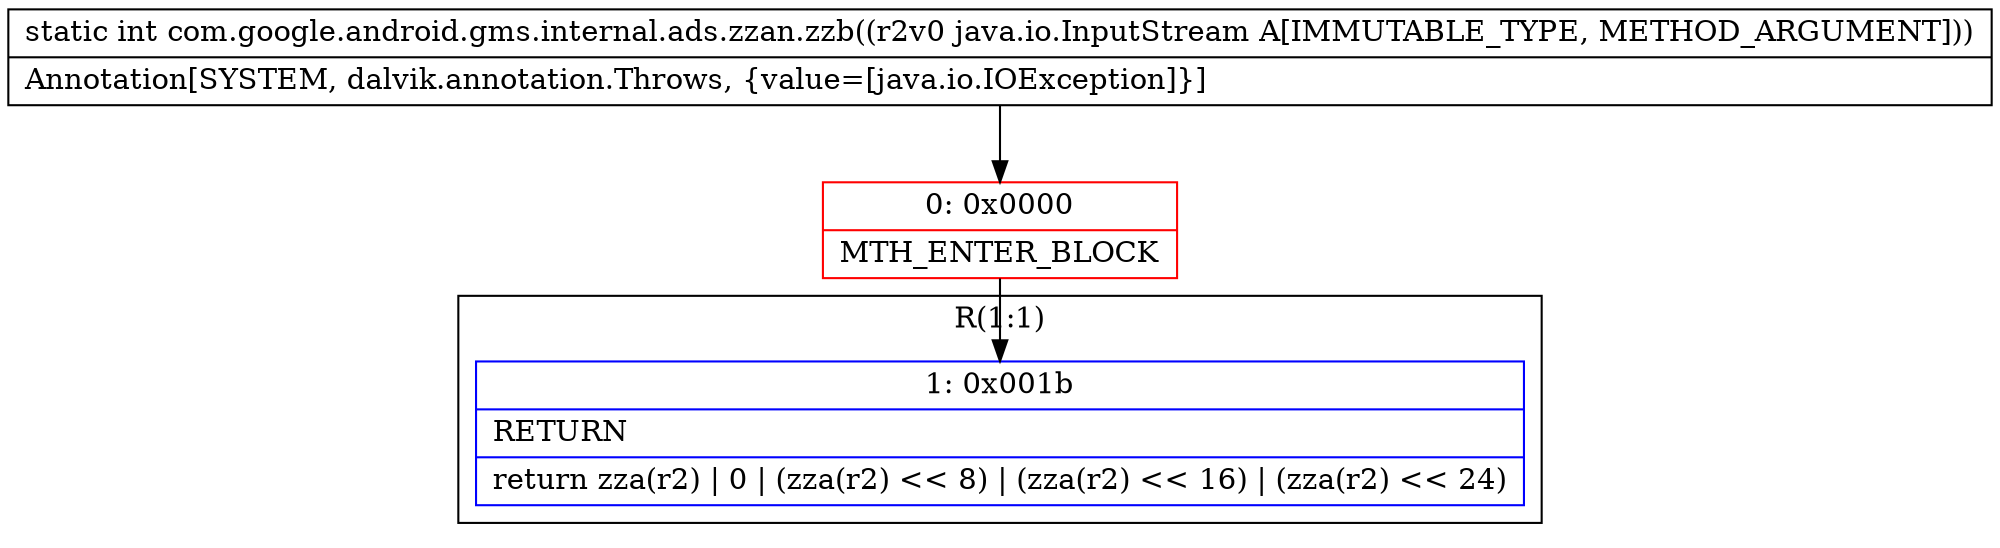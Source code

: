 digraph "CFG forcom.google.android.gms.internal.ads.zzan.zzb(Ljava\/io\/InputStream;)I" {
subgraph cluster_Region_396443727 {
label = "R(1:1)";
node [shape=record,color=blue];
Node_1 [shape=record,label="{1\:\ 0x001b|RETURN\l|return zza(r2) \| 0 \| (zza(r2) \<\< 8) \| (zza(r2) \<\< 16) \| (zza(r2) \<\< 24)\l}"];
}
Node_0 [shape=record,color=red,label="{0\:\ 0x0000|MTH_ENTER_BLOCK\l}"];
MethodNode[shape=record,label="{static int com.google.android.gms.internal.ads.zzan.zzb((r2v0 java.io.InputStream A[IMMUTABLE_TYPE, METHOD_ARGUMENT]))  | Annotation[SYSTEM, dalvik.annotation.Throws, \{value=[java.io.IOException]\}]\l}"];
MethodNode -> Node_0;
Node_0 -> Node_1;
}

